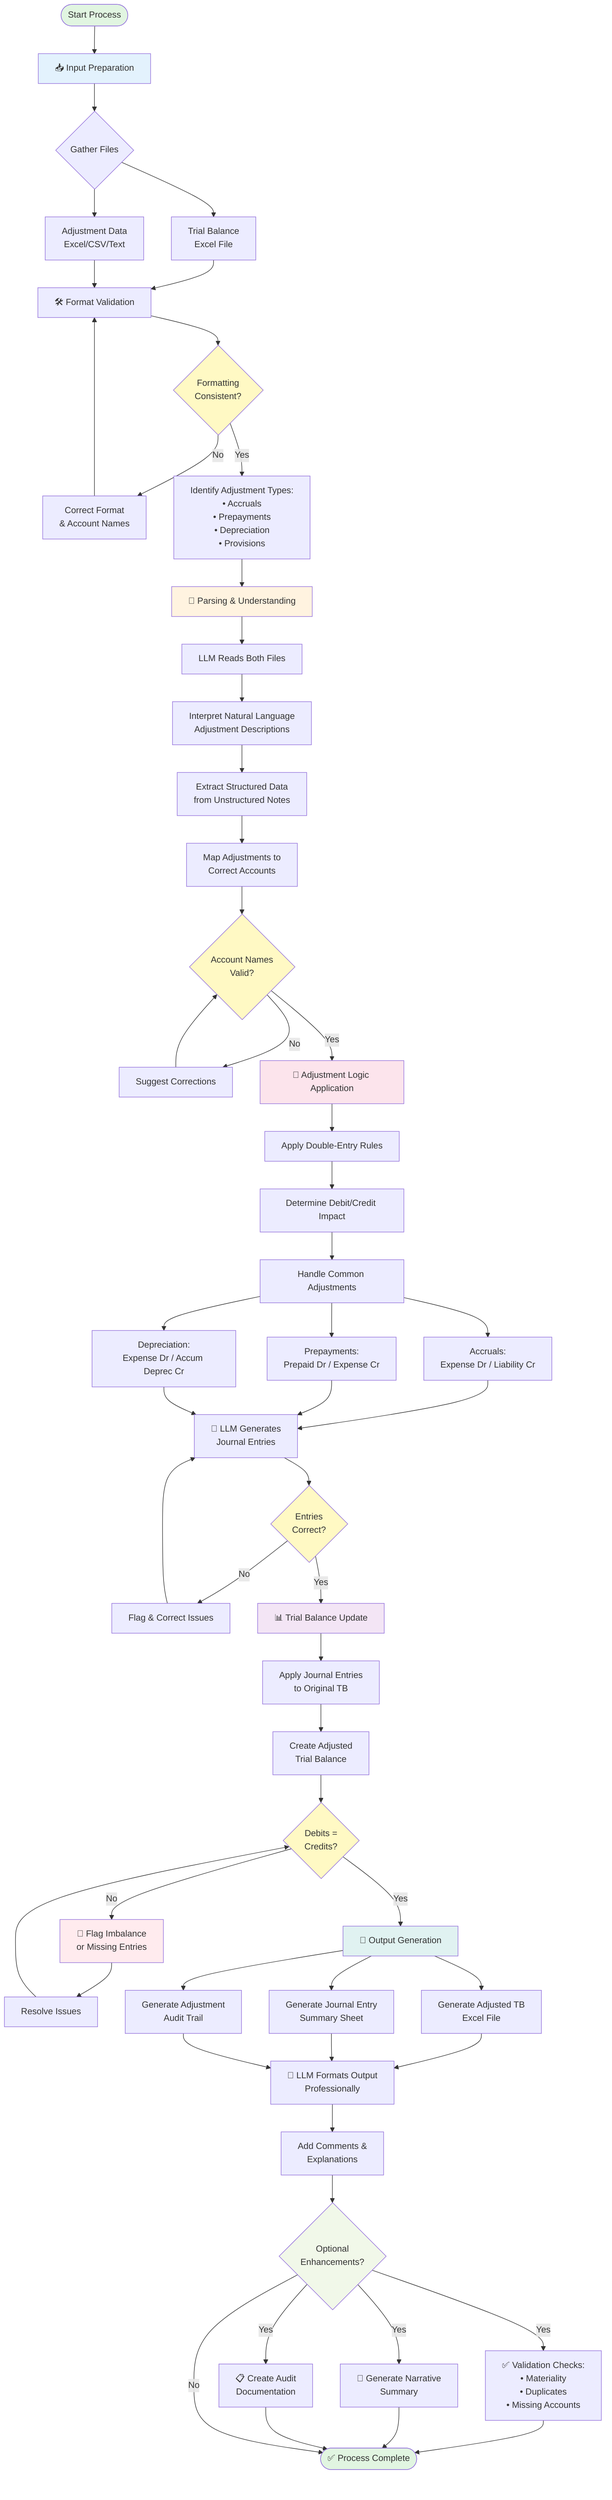 flowchart TD
    Start([Start Process]) --> Input[📥 Input Preparation]
    
    Input --> InputFiles{Gather Files}
    InputFiles --> TB[Trial Balance<br/>Excel File]
    InputFiles --> ADJ[Adjustment Data<br/>Excel/CSV/Text]
    
    TB --> Format[🛠️ Format Validation]
    ADJ --> Format
    Format --> CheckFormat{Formatting<br/>Consistent?}
    CheckFormat -->|No| FixFormat[Correct Format<br/>& Account Names]
    FixFormat --> Format
    CheckFormat -->|Yes| IdentifyAdj[Identify Adjustment Types:<br/>• Accruals<br/>• Prepayments<br/>• Depreciation<br/>• Provisions]
    
    IdentifyAdj --> Parse[🧠 Parsing & Understanding]
    
    Parse --> LLMRead[LLM Reads Both Files]
    LLMRead --> Interpret[Interpret Natural Language<br/>Adjustment Descriptions]
    Interpret --> Extract[Extract Structured Data<br/>from Unstructured Notes]
    Extract --> MapAccounts[Map Adjustments to<br/>Correct Accounts]
    MapAccounts --> ValidateNames{Account Names<br/>Valid?}
    ValidateNames -->|No| Suggest[Suggest Corrections]
    Suggest --> ValidateNames
    ValidateNames -->|Yes| Logic[🧮 Adjustment Logic Application]
    
    Logic --> DoubleEntry[Apply Double-Entry Rules]
    DoubleEntry --> DetermineImpact[Determine Debit/Credit Impact]
    DetermineImpact --> HandleAdj[Handle Common Adjustments]
    
    HandleAdj --> Accrual[Accruals:<br/>Expense Dr / Liability Cr]
    HandleAdj --> Prepay[Prepayments:<br/>Prepaid Dr / Expense Cr]
    HandleAdj --> Deprec[Depreciation:<br/>Expense Dr / Accum Deprec Cr]
    
    Accrual --> GenJE[🧠 LLM Generates<br/>Journal Entries]
    Prepay --> GenJE
    Deprec --> GenJE
    
    GenJE --> ValidateJE{Entries<br/>Correct?}
    ValidateJE -->|No| FixJE[Flag & Correct Issues]
    FixJE --> GenJE
    ValidateJE -->|Yes| Update[📊 Trial Balance Update]
    
    Update --> ApplyJE[Apply Journal Entries<br/>to Original TB]
    ApplyJE --> CreateAdj[Create Adjusted<br/>Trial Balance]
    CreateAdj --> CheckBalance{Debits =<br/>Credits?}
    CheckBalance -->|No| FlagImbalance[🚨 Flag Imbalance<br/>or Missing Entries]
    FlagImbalance --> FixImbalance[Resolve Issues]
    FixImbalance --> CheckBalance
    CheckBalance -->|Yes| Output[📁 Output Generation]
    
    Output --> GenAdjTB[Generate Adjusted TB<br/>Excel File]
    Output --> GenJESummary[Generate Journal Entry<br/>Summary Sheet]
    Output --> GenAudit[Generate Adjustment<br/>Audit Trail]
    
    GenAdjTB --> Format1[🧠 LLM Formats Output<br/>Professionally]
    GenJESummary --> Format1
    GenAudit --> Format1
    
    Format1 --> AddComments[Add Comments &<br/>Explanations]
    
    AddComments --> Enhance{Optional<br/>Enhancements?}
    Enhance -->|Yes| Validation[✅ Validation Checks:<br/>• Materiality<br/>• Duplicates<br/>• Missing Accounts]
    Enhance -->|Yes| Narrative[📝 Generate Narrative<br/>Summary]
    Enhance -->|Yes| AuditSupport[📋 Create Audit<br/>Documentation]
    
    Validation --> Complete
    Narrative --> Complete
    AuditSupport --> Complete
    Enhance -->|No| Complete
    
    Complete([✅ Process Complete])
    
    style Start fill:#e1f5e1
    style Complete fill:#e1f5e1
    style Input fill:#e3f2fd
    style Parse fill:#fff3e0
    style Logic fill:#fce4ec
    style Update fill:#f3e5f5
    style Output fill:#e0f2f1
    style CheckBalance fill:#fff9c4
    style ValidateJE fill:#fff9c4
    style CheckFormat fill:#fff9c4
    style ValidateNames fill:#fff9c4
    style FlagImbalance fill:#ffebee
    style Enhance fill:#f1f8e9